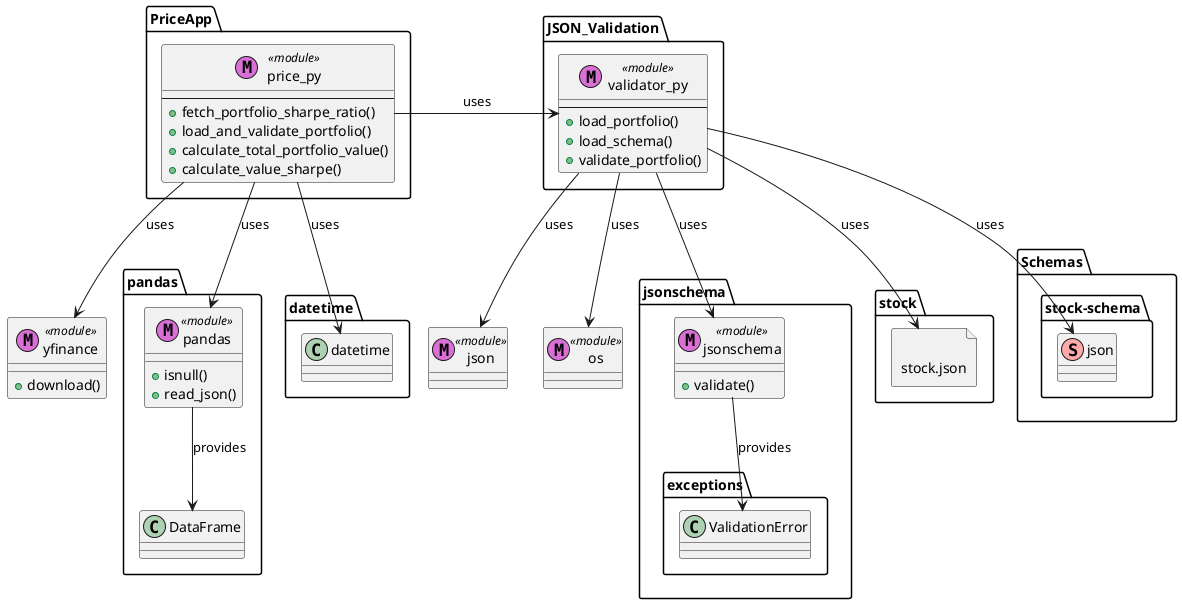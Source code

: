 @startuml modules_diagram

' Allow mixing classes and other UML elements (like files)
allowmixing

class "yfinance" <<module>> << (M,orchid) >> {
    + download()
}

package "pandas"  {
    class "pandas" <<module>> << (M,orchid) >> {
        + isnull()
        + read_json()
    }

    class "DataFrame" {
    }

    "pandas" --> "DataFrame" : provides
}

class "json" <<module>> << (M,orchid) >> {
}

class "os"  <<module>> << (M,orchid) >> {
}

package "jsonschema" {
    class "jsonschema"  <<module>> << (M,orchid) >> {
    + validate()
    }
    class "exceptions.ValidationError" {
    }
    "jsonschema" --> "exceptions.ValidationError" : provides
}

file "stock.json" << (S, #FFAAAA) >>

class "Schemas.stock-schema.json" << (S, #FFAAAA) >>

package JSON_Validation {
    class "validator_py" <<module>> << (M,orchid) >> {
        ---
        + load_portfolio()
        + load_schema()
        + validate_portfolio()
    }
}

"JSON_Validation.validator_py" -down-> "json" : uses
"JSON_Validation.validator_py" -down-> "os" : uses
"JSON_Validation.validator_py" -down-> "Schemas.stock-schema.json" : uses
"JSON_Validation.validator_py" -down-> "stock.json" : uses
"JSON_Validation.validator_py" -down-> "jsonschema.jsonschema" : uses

package PriceApp {
    class "price_py"  <<module>> << (M,orchid) >> {
        ---
        + fetch_portfolio_sharpe_ratio()
        + load_and_validate_portfolio()
        + calculate_total_portfolio_value()
        + calculate_value_sharpe()
    }
}

"PriceApp.price_py" --> "yfinance" : uses
"PriceApp.price_py" --> "pandas.pandas" : uses
"PriceApp.price_py" --> "datetime.datetime" : uses
"PriceApp.price_py" -right-> "JSON_Validation.validator_py" : uses

@enduml